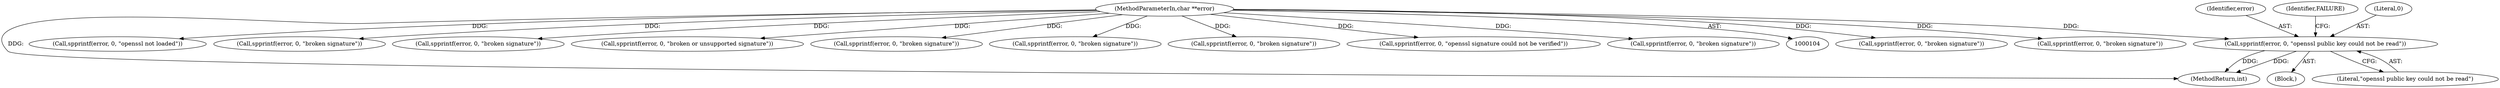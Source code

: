 digraph "0_php-src_0bfb970f43acd1e81d11be1154805f86655f15d5?w=1@pointer" {
"1000200" [label="(Call,spprintf(error, 0, \"openssl public key could not be read\"))"];
"1000113" [label="(MethodParameterIn,char **error)"];
"1000201" [label="(Identifier,error)"];
"1000278" [label="(Call,spprintf(error, 0, \"broken signature\"))"];
"1000383" [label="(Call,spprintf(error, 0, \"broken signature\"))"];
"1000697" [label="(MethodReturn,int)"];
"1000205" [label="(Identifier,FAILURE)"];
"1000155" [label="(Call,spprintf(error, 0, \"openssl not loaded\"))"];
"1000458" [label="(Call,spprintf(error, 0, \"broken signature\"))"];
"1000563" [label="(Call,spprintf(error, 0, \"broken signature\"))"];
"1000689" [label="(Call,spprintf(error, 0, \"broken or unsupported signature\"))"];
"1000113" [label="(MethodParameterIn,char **error)"];
"1000668" [label="(Call,spprintf(error, 0, \"broken signature\"))"];
"1000353" [label="(Call,spprintf(error, 0, \"broken signature\"))"];
"1000199" [label="(Block,)"];
"1000593" [label="(Call,spprintf(error, 0, \"broken signature\"))"];
"1000202" [label="(Literal,0)"];
"1000241" [label="(Call,spprintf(error, 0, \"openssl signature could not be verified\"))"];
"1000203" [label="(Literal,\"openssl public key could not be read\")"];
"1000200" [label="(Call,spprintf(error, 0, \"openssl public key could not be read\"))"];
"1000488" [label="(Call,spprintf(error, 0, \"broken signature\"))"];
"1000200" -> "1000199"  [label="AST: "];
"1000200" -> "1000203"  [label="CFG: "];
"1000201" -> "1000200"  [label="AST: "];
"1000202" -> "1000200"  [label="AST: "];
"1000203" -> "1000200"  [label="AST: "];
"1000205" -> "1000200"  [label="CFG: "];
"1000200" -> "1000697"  [label="DDG: "];
"1000200" -> "1000697"  [label="DDG: "];
"1000113" -> "1000200"  [label="DDG: "];
"1000113" -> "1000104"  [label="AST: "];
"1000113" -> "1000697"  [label="DDG: "];
"1000113" -> "1000155"  [label="DDG: "];
"1000113" -> "1000241"  [label="DDG: "];
"1000113" -> "1000278"  [label="DDG: "];
"1000113" -> "1000353"  [label="DDG: "];
"1000113" -> "1000383"  [label="DDG: "];
"1000113" -> "1000458"  [label="DDG: "];
"1000113" -> "1000488"  [label="DDG: "];
"1000113" -> "1000563"  [label="DDG: "];
"1000113" -> "1000593"  [label="DDG: "];
"1000113" -> "1000668"  [label="DDG: "];
"1000113" -> "1000689"  [label="DDG: "];
}

